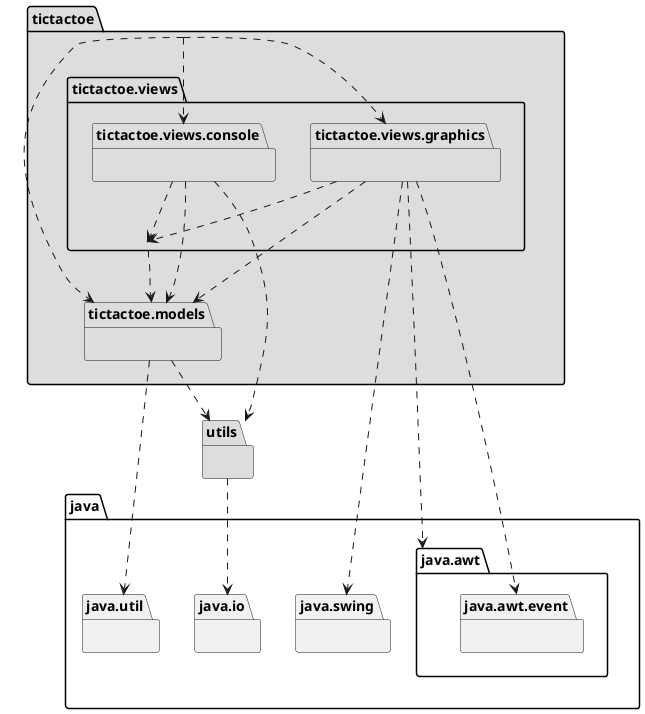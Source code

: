 @startuml arquitectura
package tictactoe #DDDDDD { }
package tictactoe.models #DDDDDD { }
package tictactoe.views #DDDDDD { }
package tictactoe.views.console #DDDDDD { }
package tictactoe.views.graphics #DDDDDD { }
package java.util{ }
package java.awt{ }
package java.awt.event{ }
package java.swing{ }
tictactoe .down.> tictactoe.models
tictactoe .down.> tictactoe.views.console
tictactoe .down.> tictactoe.views.graphics
tictactoe.views.console .down.> tictactoe.views
tictactoe.views.graphics .down.> tictactoe.views
tictactoe.views.graphics .down.> java.awt
tictactoe.views.graphics .down.> java.awt.event
tictactoe.views.graphics .down.> java.swing
tictactoe.models .down.> java.util
tictactoe.models .down.> utils
tictactoe.views.console .down.> utils
tictactoe.views .down.> tictactoe.models
tictactoe.views.console .down.> tictactoe.models
tictactoe.views.graphics .down.> tictactoe.models

package utils #DDDDDD { }
package java.io{ }
utils .down.> java.io
@enduml

@startuml tictactoe.views
class tictactoe.views.ErrorView {

	+ {static} String[] MESSAGES
	# Error error;

	+ ErrorView(Error error)

}

enum tictactoe.views.Message {
    + TITTLE
	+ NUMBER_PLAYERS
	+ SEPARATOR
	+ VERTICAL_LINE_LEFT
	+ VERTICAL_LINE_CENTERED
	+ VERTICAL_LINE_RIGHT
	+ ENTER_COORDINATE_TO_PUT
	+ ENTER_COORDINATE_TO_REMOVE
	+ COORDINATE_TO_PUT
	+ COORDINATE_TO_REMOVE
	+ COORDINATE_TO_MOVE
	+ PLAYER_WIN
	+ RESUME
	- String message

	- Message(String message)
	+ String getMessage()
	+ write()
	+ writeln()
	+ String toString()
}

class tictactoe.views.View {
    ~ Game game;

	+ View(Game game)
	+ interact()
	~ {abstract} start();
	~ {abstract} play();
	~ {abstract} boolean isNewGame();
}
class tictactoe.models.Game

tictactoe.views.View *-down-> tictactoe.models.Game
@enduml